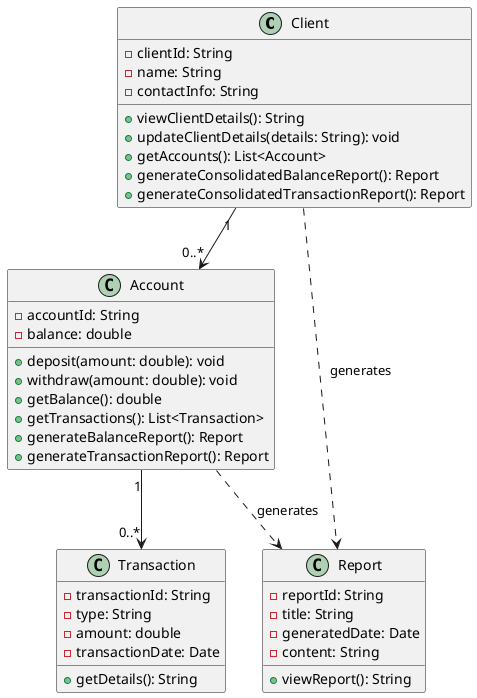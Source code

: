@startuml

class Client {
  - clientId: String
  - name: String
  - contactInfo: String
  + viewClientDetails(): String
  + updateClientDetails(details: String): void
  + getAccounts(): List<Account>
  + generateConsolidatedBalanceReport(): Report
  + generateConsolidatedTransactionReport(): Report
}

class Account {
  - accountId: String
  - balance: double
  + deposit(amount: double): void
  + withdraw(amount: double): void
  + getBalance(): double
  + getTransactions(): List<Transaction>
  + generateBalanceReport(): Report
  + generateTransactionReport(): Report
}

class Transaction {
  - transactionId: String
  - type: String
  - amount: double
  - transactionDate: Date
  + getDetails(): String
}

class Report {
  - reportId: String
  - title: String
  - generatedDate: Date
  - content: String
  + viewReport(): String
}

Client "1" --> "0..*" Account
Account "1" --> "0..*" Transaction

Client ..> Report : generates
Account ..> Report : generates

@enduml